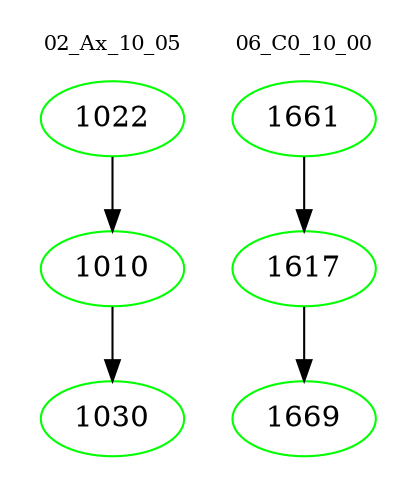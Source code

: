 digraph{
subgraph cluster_0 {
color = white
label = "02_Ax_10_05";
fontsize=10;
T0_1022 [label="1022", color="green"]
T0_1022 -> T0_1010 [color="black"]
T0_1010 [label="1010", color="green"]
T0_1010 -> T0_1030 [color="black"]
T0_1030 [label="1030", color="green"]
}
subgraph cluster_1 {
color = white
label = "06_C0_10_00";
fontsize=10;
T1_1661 [label="1661", color="green"]
T1_1661 -> T1_1617 [color="black"]
T1_1617 [label="1617", color="green"]
T1_1617 -> T1_1669 [color="black"]
T1_1669 [label="1669", color="green"]
}
}
